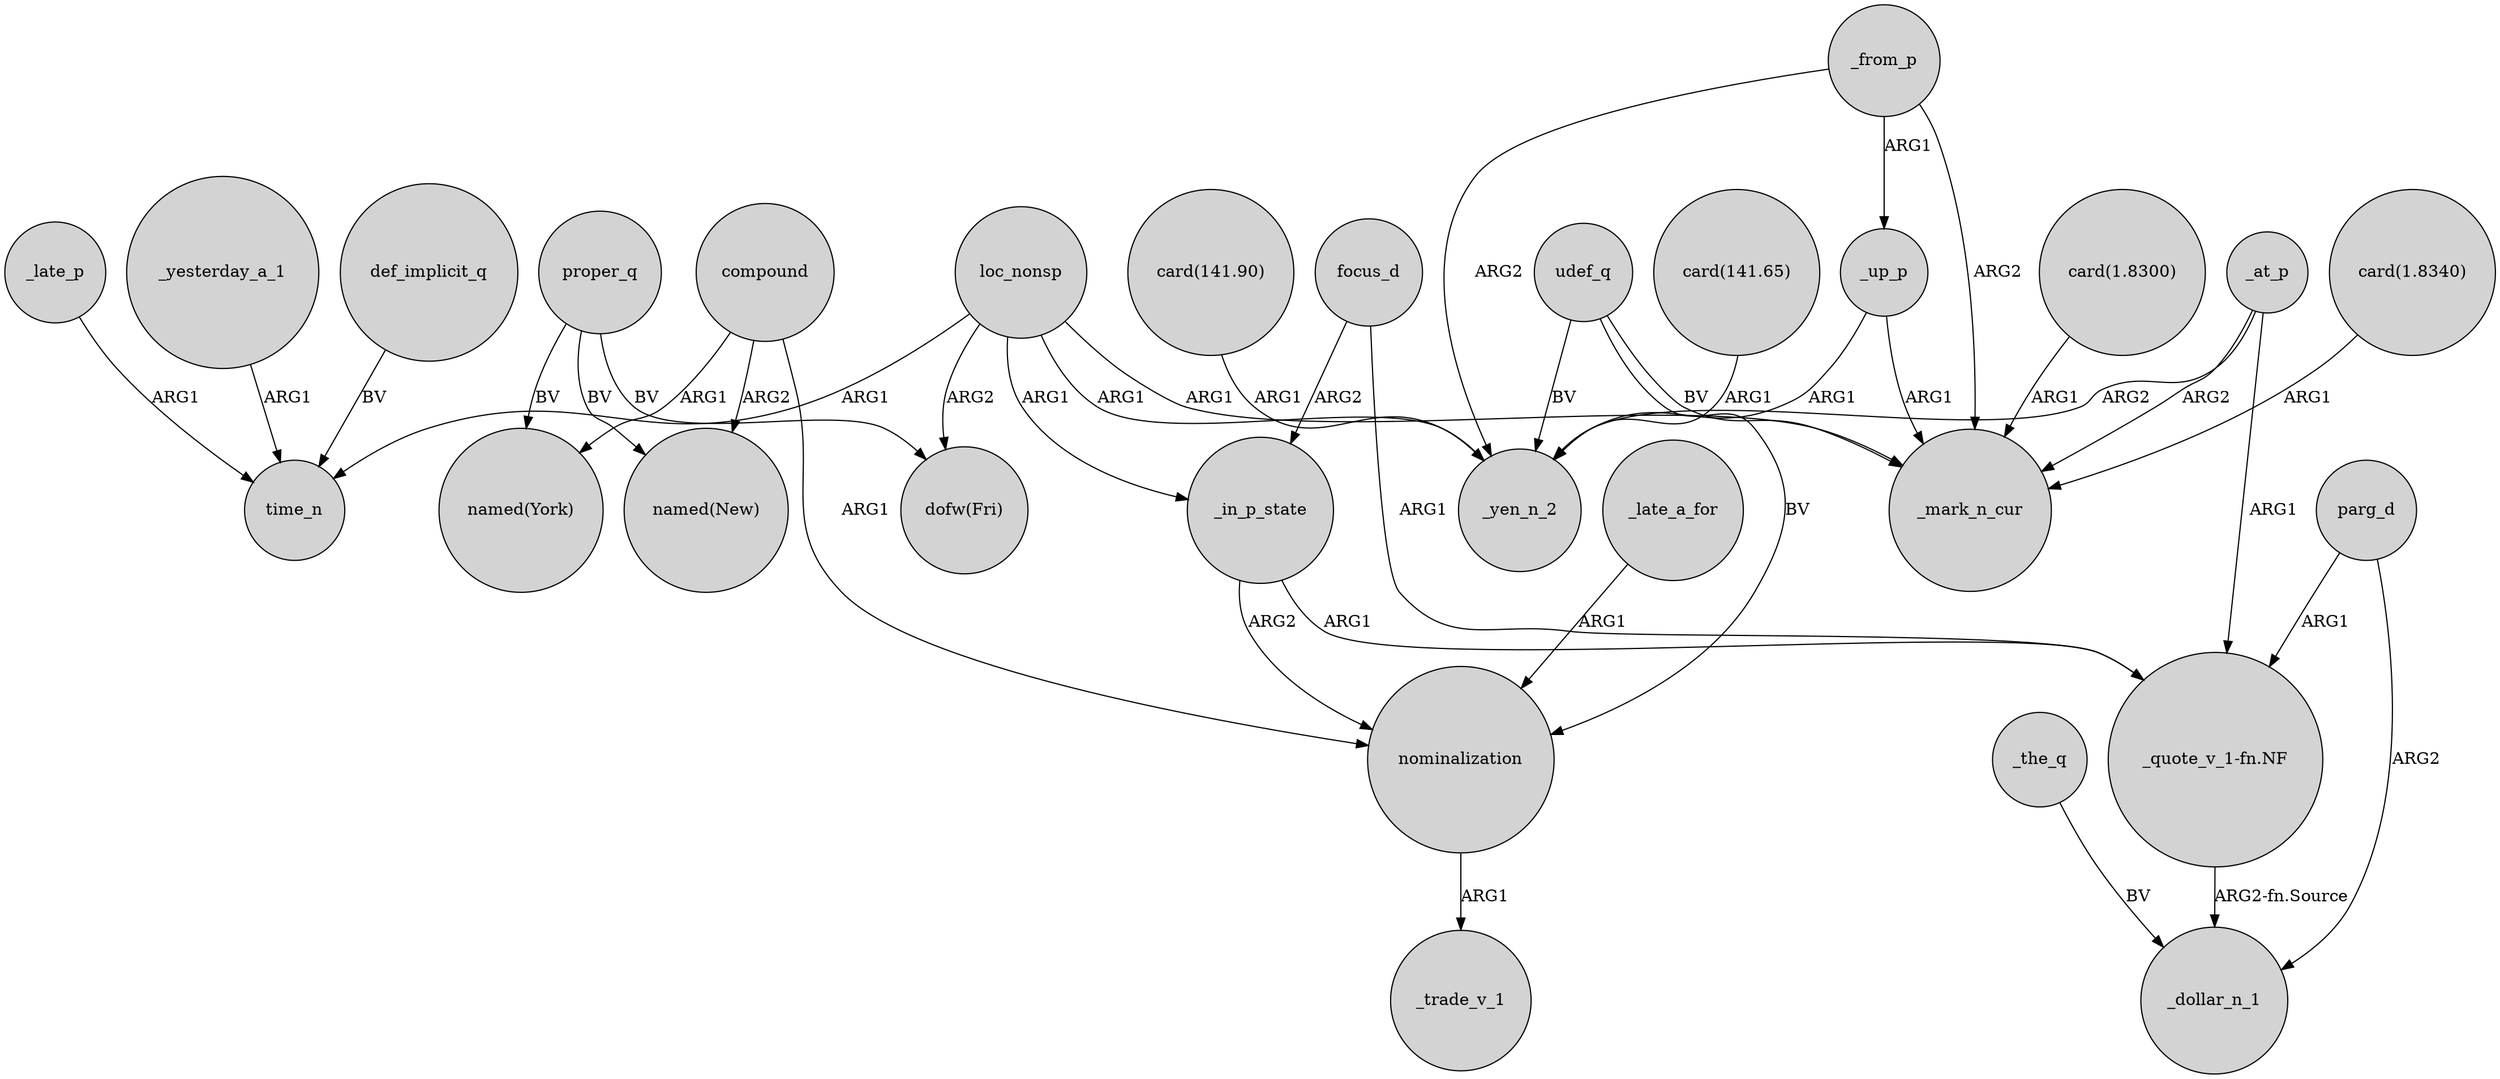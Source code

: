 digraph {
	node [shape=circle style=filled]
	_late_p -> time_n [label=ARG1]
	_yesterday_a_1 -> time_n [label=ARG1]
	proper_q -> "dofw(Fri)" [label=BV]
	udef_q -> _yen_n_2 [label=BV]
	compound -> "named(New)" [label=ARG2]
	"card(141.90)" -> _yen_n_2 [label=ARG1]
	_from_p -> _mark_n_cur [label=ARG2]
	proper_q -> "named(New)" [label=BV]
	"card(1.8300)" -> _mark_n_cur [label=ARG1]
	"_quote_v_1-fn.NF" -> _dollar_n_1 [label="ARG2-fn.Source"]
	focus_d -> _in_p_state [label=ARG2]
	udef_q -> _mark_n_cur [label=BV]
	_the_q -> _dollar_n_1 [label=BV]
	_from_p -> _up_p [label=ARG1]
	_at_p -> "_quote_v_1-fn.NF" [label=ARG1]
	nominalization -> _trade_v_1 [label=ARG1]
	loc_nonsp -> time_n [label=ARG1]
	loc_nonsp -> "dofw(Fri)" [label=ARG2]
	parg_d -> "_quote_v_1-fn.NF" [label=ARG1]
	focus_d -> "_quote_v_1-fn.NF" [label=ARG1]
	compound -> "named(York)" [label=ARG1]
	loc_nonsp -> _yen_n_2 [label=ARG1]
	_at_p -> _yen_n_2 [label=ARG2]
	_in_p_state -> "_quote_v_1-fn.NF" [label=ARG1]
	_in_p_state -> nominalization [label=ARG2]
	udef_q -> nominalization [label=BV]
	"card(1.8340)" -> _mark_n_cur [label=ARG1]
	_up_p -> _yen_n_2 [label=ARG1]
	loc_nonsp -> _in_p_state [label=ARG1]
	parg_d -> _dollar_n_1 [label=ARG2]
	_up_p -> _mark_n_cur [label=ARG1]
	"card(141.65)" -> _yen_n_2 [label=ARG1]
	loc_nonsp -> _mark_n_cur [label=ARG1]
	_from_p -> _yen_n_2 [label=ARG2]
	proper_q -> "named(York)" [label=BV]
	compound -> nominalization [label=ARG1]
	_late_a_for -> nominalization [label=ARG1]
	def_implicit_q -> time_n [label=BV]
	_at_p -> _mark_n_cur [label=ARG2]
}
